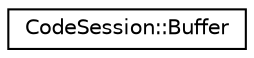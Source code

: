 digraph "Graphical Class Hierarchy"
{
 // LATEX_PDF_SIZE
  edge [fontname="Helvetica",fontsize="10",labelfontname="Helvetica",labelfontsize="10"];
  node [fontname="Helvetica",fontsize="10",shape=record];
  rankdir="LR";
  Node0 [label="CodeSession::Buffer",height=0.2,width=0.4,color="black", fillcolor="white", style="filled",URL="$structCodeSession_1_1Buffer.html",tooltip=" "];
}
